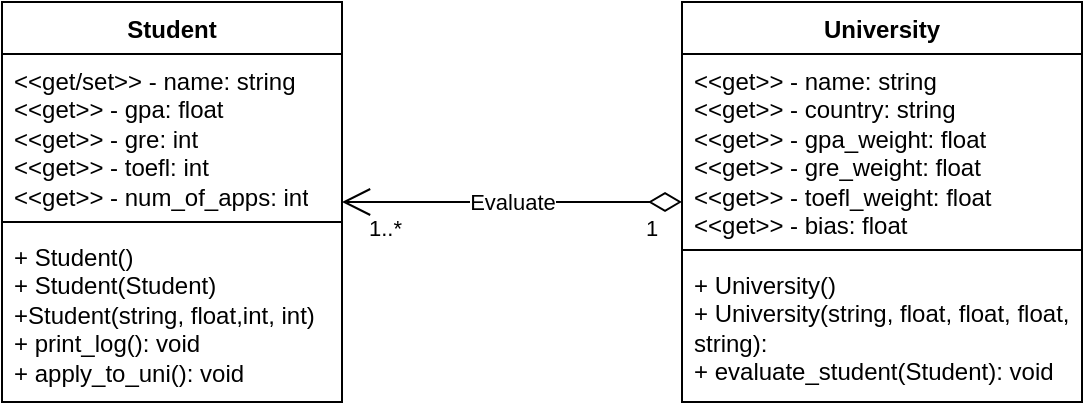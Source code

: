 <mxfile version="21.1.2" type="device">
  <diagram name="Page-1" id="9v8eaEepo1ThbnCiLihK">
    <mxGraphModel dx="844" dy="492" grid="1" gridSize="10" guides="1" tooltips="1" connect="1" arrows="1" fold="1" page="1" pageScale="1" pageWidth="850" pageHeight="1100" math="0" shadow="0">
      <root>
        <mxCell id="0" />
        <mxCell id="1" parent="0" />
        <mxCell id="xWb8U3_kkPu5lq7WfCm0-8" value="Student" style="swimlane;fontStyle=1;align=center;verticalAlign=top;childLayout=stackLayout;horizontal=1;startSize=26;horizontalStack=0;resizeParent=1;resizeParentMax=0;resizeLast=0;collapsible=1;marginBottom=0;whiteSpace=wrap;html=1;" vertex="1" parent="1">
          <mxGeometry x="160" y="450" width="170" height="200" as="geometry" />
        </mxCell>
        <mxCell id="xWb8U3_kkPu5lq7WfCm0-9" value="&amp;lt;&amp;lt;get/set&amp;gt;&amp;gt; - name: string&lt;br&gt;&amp;lt;&amp;lt;get&amp;gt;&amp;gt;&amp;nbsp;- gpa: float&lt;br&gt;&amp;lt;&amp;lt;get&amp;gt;&amp;gt;&amp;nbsp;- gre: int&lt;br&gt;&amp;lt;&amp;lt;get&amp;gt;&amp;gt;&amp;nbsp;- toefl: int&lt;br&gt;&amp;lt;&amp;lt;get&amp;gt;&amp;gt;&amp;nbsp;- num_of_apps: int" style="text;strokeColor=none;fillColor=none;align=left;verticalAlign=top;spacingLeft=4;spacingRight=4;overflow=hidden;rotatable=0;points=[[0,0.5],[1,0.5]];portConstraint=eastwest;whiteSpace=wrap;html=1;" vertex="1" parent="xWb8U3_kkPu5lq7WfCm0-8">
          <mxGeometry y="26" width="170" height="80" as="geometry" />
        </mxCell>
        <mxCell id="xWb8U3_kkPu5lq7WfCm0-10" value="" style="line;strokeWidth=1;fillColor=none;align=left;verticalAlign=middle;spacingTop=-1;spacingLeft=3;spacingRight=3;rotatable=0;labelPosition=right;points=[];portConstraint=eastwest;strokeColor=inherit;" vertex="1" parent="xWb8U3_kkPu5lq7WfCm0-8">
          <mxGeometry y="106" width="170" height="8" as="geometry" />
        </mxCell>
        <mxCell id="xWb8U3_kkPu5lq7WfCm0-11" value="+ Student()&lt;br&gt;+ Student(Student)&lt;br&gt;+Student(string, float,int, int)&lt;br&gt;+ print_log(): void&lt;br&gt;+ apply_to_uni(): void" style="text;strokeColor=none;fillColor=none;align=left;verticalAlign=top;spacingLeft=4;spacingRight=4;overflow=hidden;rotatable=0;points=[[0,0.5],[1,0.5]];portConstraint=eastwest;whiteSpace=wrap;html=1;" vertex="1" parent="xWb8U3_kkPu5lq7WfCm0-8">
          <mxGeometry y="114" width="170" height="86" as="geometry" />
        </mxCell>
        <mxCell id="xWb8U3_kkPu5lq7WfCm0-16" value="University&lt;br&gt;" style="swimlane;fontStyle=1;align=center;verticalAlign=top;childLayout=stackLayout;horizontal=1;startSize=26;horizontalStack=0;resizeParent=1;resizeParentMax=0;resizeLast=0;collapsible=1;marginBottom=0;whiteSpace=wrap;html=1;" vertex="1" parent="1">
          <mxGeometry x="500" y="450" width="200" height="200" as="geometry">
            <mxRectangle x="430" y="200" width="100" height="30" as="alternateBounds" />
          </mxGeometry>
        </mxCell>
        <mxCell id="xWb8U3_kkPu5lq7WfCm0-17" value="&amp;lt;&amp;lt;get&amp;gt;&amp;gt; - name: string&lt;br&gt;&amp;lt;&amp;lt;get&amp;gt;&amp;gt; - country: string&lt;br&gt;&amp;lt;&amp;lt;get&amp;gt;&amp;gt;&amp;nbsp;- gpa_weight: float&lt;br&gt;&amp;lt;&amp;lt;get&amp;gt;&amp;gt;&amp;nbsp;- gre_weight: float&lt;br&gt;&amp;lt;&amp;lt;get&amp;gt;&amp;gt;&amp;nbsp;- toefl_weight: float&lt;br&gt;&amp;lt;&amp;lt;get&amp;gt;&amp;gt;&amp;nbsp;- bias: float" style="text;strokeColor=none;fillColor=none;align=left;verticalAlign=top;spacingLeft=4;spacingRight=4;overflow=hidden;rotatable=0;points=[[0,0.5],[1,0.5]];portConstraint=eastwest;whiteSpace=wrap;html=1;" vertex="1" parent="xWb8U3_kkPu5lq7WfCm0-16">
          <mxGeometry y="26" width="200" height="94" as="geometry" />
        </mxCell>
        <mxCell id="xWb8U3_kkPu5lq7WfCm0-18" value="" style="line;strokeWidth=1;fillColor=none;align=left;verticalAlign=middle;spacingTop=-1;spacingLeft=3;spacingRight=3;rotatable=0;labelPosition=right;points=[];portConstraint=eastwest;strokeColor=inherit;" vertex="1" parent="xWb8U3_kkPu5lq7WfCm0-16">
          <mxGeometry y="120" width="200" height="8" as="geometry" />
        </mxCell>
        <mxCell id="xWb8U3_kkPu5lq7WfCm0-19" value="+ University()&lt;br&gt;+ University(string, float, float, float, string):&lt;br&gt;+ evaluate_student(Student): void" style="text;strokeColor=none;fillColor=none;align=left;verticalAlign=top;spacingLeft=4;spacingRight=4;overflow=hidden;rotatable=0;points=[[0,0.5],[1,0.5]];portConstraint=eastwest;whiteSpace=wrap;html=1;" vertex="1" parent="xWb8U3_kkPu5lq7WfCm0-16">
          <mxGeometry y="128" width="200" height="72" as="geometry" />
        </mxCell>
        <mxCell id="xWb8U3_kkPu5lq7WfCm0-25" value="Evaluate" style="endArrow=open;html=1;endSize=12;startArrow=diamondThin;startSize=14;startFill=0;edgeStyle=orthogonalEdgeStyle;rounded=0;" edge="1" parent="1" source="xWb8U3_kkPu5lq7WfCm0-16" target="xWb8U3_kkPu5lq7WfCm0-8">
          <mxGeometry relative="1" as="geometry">
            <mxPoint x="320" y="580" as="sourcePoint" />
            <mxPoint x="480" y="580" as="targetPoint" />
          </mxGeometry>
        </mxCell>
        <mxCell id="xWb8U3_kkPu5lq7WfCm0-26" value="1" style="edgeLabel;resizable=0;html=1;align=left;verticalAlign=top;" connectable="0" vertex="1" parent="xWb8U3_kkPu5lq7WfCm0-25">
          <mxGeometry x="-1" relative="1" as="geometry">
            <mxPoint x="-20" as="offset" />
          </mxGeometry>
        </mxCell>
        <mxCell id="xWb8U3_kkPu5lq7WfCm0-27" value="1..*" style="edgeLabel;resizable=0;html=1;align=right;verticalAlign=top;" connectable="0" vertex="1" parent="xWb8U3_kkPu5lq7WfCm0-25">
          <mxGeometry x="1" relative="1" as="geometry">
            <mxPoint x="30" as="offset" />
          </mxGeometry>
        </mxCell>
      </root>
    </mxGraphModel>
  </diagram>
</mxfile>

